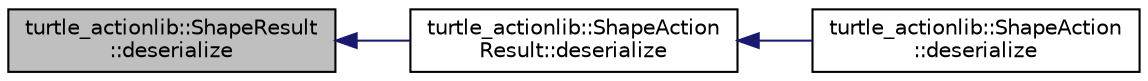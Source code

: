 digraph "turtle_actionlib::ShapeResult::deserialize"
{
  edge [fontname="Helvetica",fontsize="10",labelfontname="Helvetica",labelfontsize="10"];
  node [fontname="Helvetica",fontsize="10",shape=record];
  rankdir="LR";
  Node1 [label="turtle_actionlib::ShapeResult\l::deserialize",height=0.2,width=0.4,color="black", fillcolor="grey75", style="filled" fontcolor="black"];
  Node1 -> Node2 [dir="back",color="midnightblue",fontsize="10",style="solid",fontname="Helvetica"];
  Node2 [label="turtle_actionlib::ShapeAction\lResult::deserialize",height=0.2,width=0.4,color="black", fillcolor="white", style="filled",URL="$classturtle__actionlib_1_1_shape_action_result.html#a6e952e9eb3a19890c29a932dd7ae6968"];
  Node2 -> Node3 [dir="back",color="midnightblue",fontsize="10",style="solid",fontname="Helvetica"];
  Node3 [label="turtle_actionlib::ShapeAction\l::deserialize",height=0.2,width=0.4,color="black", fillcolor="white", style="filled",URL="$classturtle__actionlib_1_1_shape_action.html#a3ff31c539e5e1fe7b2bb26d0260464bd"];
}
